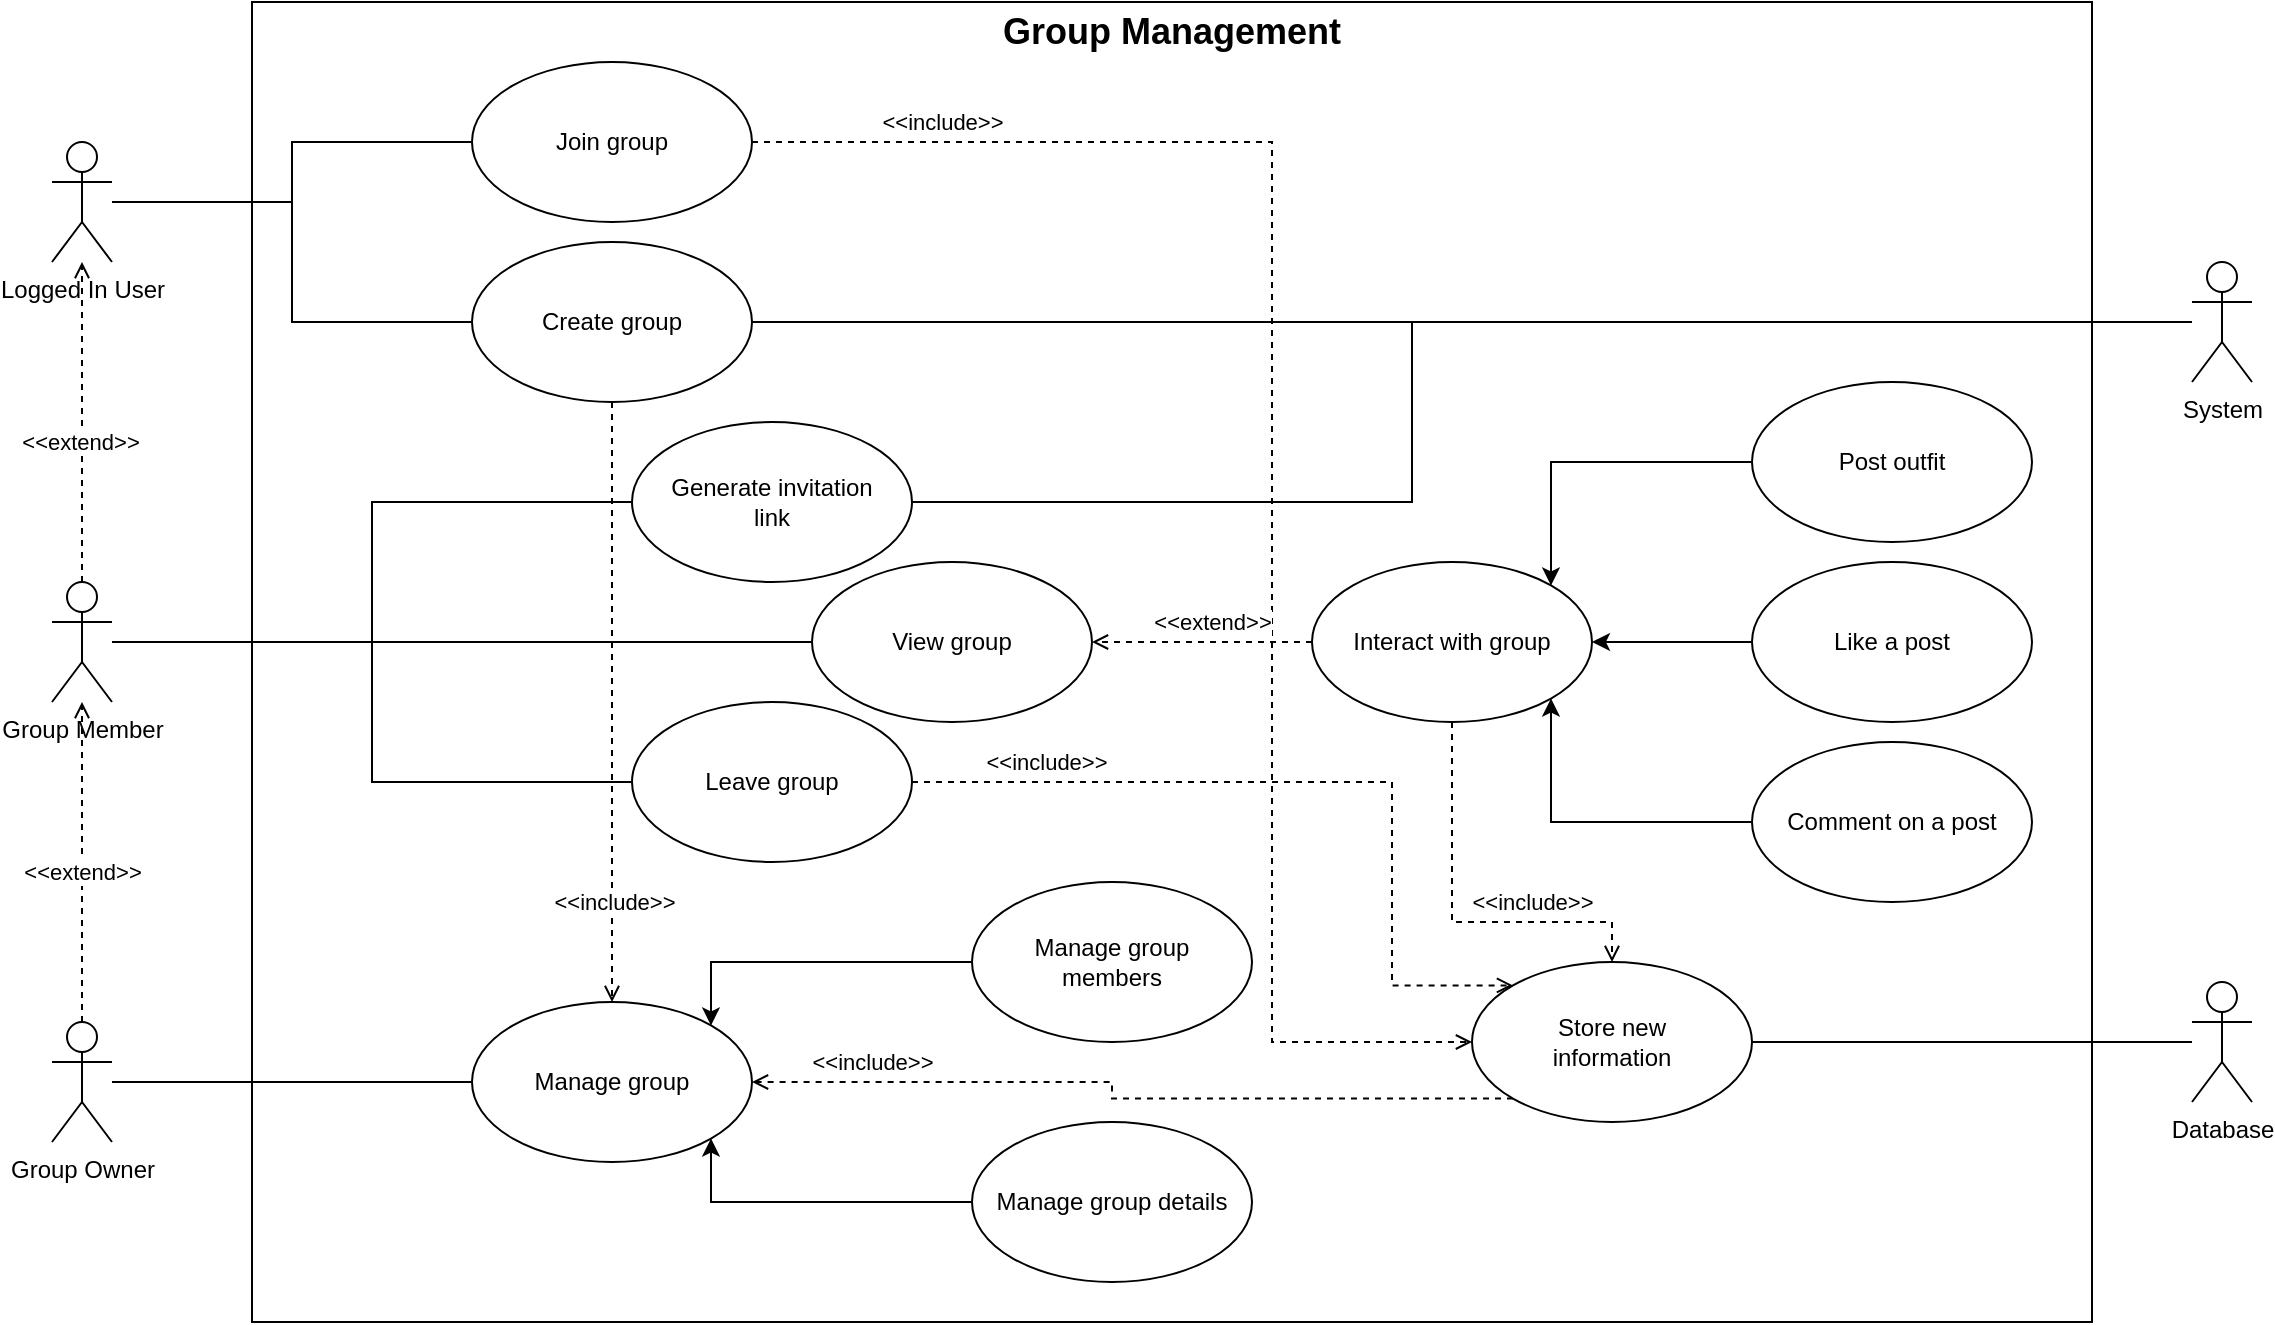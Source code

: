 <mxfile version="24.8.3">
  <diagram name="Page-1" id="pM0YAZhcPk0PvOChf1yF">
    <mxGraphModel dx="1434" dy="753" grid="1" gridSize="10" guides="1" tooltips="1" connect="1" arrows="1" fold="1" page="1" pageScale="1" pageWidth="1169" pageHeight="827" math="0" shadow="0">
      <root>
        <mxCell id="0" />
        <mxCell id="1" parent="0" />
        <mxCell id="Tt-TAS7i6GOdsketkZrf-1" value="" style="rounded=0;whiteSpace=wrap;html=1;" vertex="1" parent="1">
          <mxGeometry x="240" y="100" width="920" height="660" as="geometry" />
        </mxCell>
        <mxCell id="Tt-TAS7i6GOdsketkZrf-36" style="edgeStyle=orthogonalEdgeStyle;rounded=0;orthogonalLoop=1;jettySize=auto;html=1;entryX=0;entryY=0.5;entryDx=0;entryDy=0;endArrow=none;endFill=0;" edge="1" parent="1" source="Tt-TAS7i6GOdsketkZrf-2" target="Tt-TAS7i6GOdsketkZrf-20">
          <mxGeometry relative="1" as="geometry" />
        </mxCell>
        <mxCell id="Tt-TAS7i6GOdsketkZrf-37" style="edgeStyle=orthogonalEdgeStyle;rounded=0;orthogonalLoop=1;jettySize=auto;html=1;endArrow=none;endFill=0;" edge="1" parent="1" source="Tt-TAS7i6GOdsketkZrf-2" target="Tt-TAS7i6GOdsketkZrf-8">
          <mxGeometry relative="1" as="geometry" />
        </mxCell>
        <mxCell id="Tt-TAS7i6GOdsketkZrf-2" value="Logged In User" style="shape=umlActor;verticalLabelPosition=bottom;verticalAlign=top;html=1;outlineConnect=0;" vertex="1" parent="1">
          <mxGeometry x="140" y="170" width="30" height="60" as="geometry" />
        </mxCell>
        <mxCell id="Tt-TAS7i6GOdsketkZrf-63" style="edgeStyle=orthogonalEdgeStyle;rounded=0;orthogonalLoop=1;jettySize=auto;html=1;entryX=1;entryY=0.5;entryDx=0;entryDy=0;endArrow=none;endFill=0;" edge="1" parent="1" source="Tt-TAS7i6GOdsketkZrf-3" target="Tt-TAS7i6GOdsketkZrf-56">
          <mxGeometry relative="1" as="geometry" />
        </mxCell>
        <mxCell id="Tt-TAS7i6GOdsketkZrf-3" value="Database" style="shape=umlActor;verticalLabelPosition=bottom;verticalAlign=top;html=1;outlineConnect=0;" vertex="1" parent="1">
          <mxGeometry x="1210" y="590" width="30" height="60" as="geometry" />
        </mxCell>
        <mxCell id="Tt-TAS7i6GOdsketkZrf-32" style="edgeStyle=orthogonalEdgeStyle;rounded=0;orthogonalLoop=1;jettySize=auto;html=1;dashed=1;endArrow=open;endFill=0;" edge="1" parent="1" source="Tt-TAS7i6GOdsketkZrf-4" target="Tt-TAS7i6GOdsketkZrf-5">
          <mxGeometry relative="1" as="geometry" />
        </mxCell>
        <mxCell id="Tt-TAS7i6GOdsketkZrf-35" value="&amp;lt;&amp;lt;extend&amp;gt;&amp;gt;" style="edgeLabel;html=1;align=center;verticalAlign=middle;resizable=0;points=[];" vertex="1" connectable="0" parent="Tt-TAS7i6GOdsketkZrf-32">
          <mxGeometry x="-0.062" relative="1" as="geometry">
            <mxPoint as="offset" />
          </mxGeometry>
        </mxCell>
        <mxCell id="Tt-TAS7i6GOdsketkZrf-38" style="edgeStyle=orthogonalEdgeStyle;rounded=0;orthogonalLoop=1;jettySize=auto;html=1;entryX=0;entryY=0.5;entryDx=0;entryDy=0;endArrow=none;endFill=0;" edge="1" parent="1" source="Tt-TAS7i6GOdsketkZrf-4" target="Tt-TAS7i6GOdsketkZrf-23">
          <mxGeometry relative="1" as="geometry" />
        </mxCell>
        <mxCell id="Tt-TAS7i6GOdsketkZrf-4" value="Group Owner" style="shape=umlActor;verticalLabelPosition=bottom;verticalAlign=top;html=1;outlineConnect=0;" vertex="1" parent="1">
          <mxGeometry x="140" y="610" width="30" height="60" as="geometry" />
        </mxCell>
        <mxCell id="Tt-TAS7i6GOdsketkZrf-33" style="edgeStyle=orthogonalEdgeStyle;rounded=0;orthogonalLoop=1;jettySize=auto;html=1;dashed=1;endArrow=open;endFill=0;" edge="1" parent="1" source="Tt-TAS7i6GOdsketkZrf-5" target="Tt-TAS7i6GOdsketkZrf-2">
          <mxGeometry relative="1" as="geometry" />
        </mxCell>
        <mxCell id="Tt-TAS7i6GOdsketkZrf-34" value="&amp;lt;&amp;lt;extend&amp;gt;&amp;gt;" style="edgeLabel;html=1;align=center;verticalAlign=middle;resizable=0;points=[];" vertex="1" connectable="0" parent="Tt-TAS7i6GOdsketkZrf-33">
          <mxGeometry x="-0.125" y="1" relative="1" as="geometry">
            <mxPoint as="offset" />
          </mxGeometry>
        </mxCell>
        <mxCell id="Tt-TAS7i6GOdsketkZrf-46" style="edgeStyle=orthogonalEdgeStyle;rounded=0;orthogonalLoop=1;jettySize=auto;html=1;entryX=0;entryY=0.5;entryDx=0;entryDy=0;endArrow=none;endFill=0;" edge="1" parent="1" source="Tt-TAS7i6GOdsketkZrf-5" target="Tt-TAS7i6GOdsketkZrf-26">
          <mxGeometry relative="1" as="geometry" />
        </mxCell>
        <mxCell id="Tt-TAS7i6GOdsketkZrf-47" style="edgeStyle=orthogonalEdgeStyle;rounded=0;orthogonalLoop=1;jettySize=auto;html=1;entryX=0;entryY=0.5;entryDx=0;entryDy=0;endArrow=none;endFill=0;" edge="1" parent="1" source="Tt-TAS7i6GOdsketkZrf-5" target="Tt-TAS7i6GOdsketkZrf-24">
          <mxGeometry relative="1" as="geometry" />
        </mxCell>
        <mxCell id="Tt-TAS7i6GOdsketkZrf-48" style="edgeStyle=orthogonalEdgeStyle;rounded=0;orthogonalLoop=1;jettySize=auto;html=1;entryX=0;entryY=0.5;entryDx=0;entryDy=0;endArrow=none;endFill=0;" edge="1" parent="1" source="Tt-TAS7i6GOdsketkZrf-5" target="Tt-TAS7i6GOdsketkZrf-27">
          <mxGeometry relative="1" as="geometry" />
        </mxCell>
        <mxCell id="Tt-TAS7i6GOdsketkZrf-5" value="Group Member" style="shape=umlActor;verticalLabelPosition=bottom;verticalAlign=top;html=1;outlineConnect=0;" vertex="1" parent="1">
          <mxGeometry x="140" y="390" width="30" height="60" as="geometry" />
        </mxCell>
        <mxCell id="Tt-TAS7i6GOdsketkZrf-58" style="edgeStyle=orthogonalEdgeStyle;rounded=0;orthogonalLoop=1;jettySize=auto;html=1;exitX=0.5;exitY=1;exitDx=0;exitDy=0;entryX=0.5;entryY=0;entryDx=0;entryDy=0;endArrow=open;endFill=0;dashed=1;" edge="1" parent="1" source="Tt-TAS7i6GOdsketkZrf-8" target="Tt-TAS7i6GOdsketkZrf-23">
          <mxGeometry relative="1" as="geometry" />
        </mxCell>
        <mxCell id="Tt-TAS7i6GOdsketkZrf-59" value="&amp;lt;&amp;lt;include&amp;gt;&amp;gt;" style="edgeLabel;html=1;align=center;verticalAlign=middle;resizable=0;points=[];" vertex="1" connectable="0" parent="Tt-TAS7i6GOdsketkZrf-58">
          <mxGeometry x="0.667" y="1" relative="1" as="geometry">
            <mxPoint as="offset" />
          </mxGeometry>
        </mxCell>
        <mxCell id="Tt-TAS7i6GOdsketkZrf-8" value="Create group" style="ellipse;whiteSpace=wrap;html=1;" vertex="1" parent="1">
          <mxGeometry x="350" y="220" width="140" height="80" as="geometry" />
        </mxCell>
        <mxCell id="Tt-TAS7i6GOdsketkZrf-71" style="edgeStyle=orthogonalEdgeStyle;rounded=0;orthogonalLoop=1;jettySize=auto;html=1;exitX=1;exitY=0.5;exitDx=0;exitDy=0;entryX=0;entryY=0.5;entryDx=0;entryDy=0;endArrow=open;endFill=0;dashed=1;" edge="1" parent="1" source="Tt-TAS7i6GOdsketkZrf-20" target="Tt-TAS7i6GOdsketkZrf-56">
          <mxGeometry relative="1" as="geometry">
            <Array as="points">
              <mxPoint x="750" y="170" />
              <mxPoint x="750" y="620" />
            </Array>
          </mxGeometry>
        </mxCell>
        <mxCell id="Tt-TAS7i6GOdsketkZrf-75" value="&amp;lt;&amp;lt;include&amp;gt;&amp;gt;" style="edgeLabel;html=1;align=center;verticalAlign=middle;resizable=0;points=[];" vertex="1" connectable="0" parent="Tt-TAS7i6GOdsketkZrf-71">
          <mxGeometry x="-0.632" relative="1" as="geometry">
            <mxPoint x="-54" y="-10" as="offset" />
          </mxGeometry>
        </mxCell>
        <mxCell id="Tt-TAS7i6GOdsketkZrf-20" value="Join group" style="ellipse;whiteSpace=wrap;html=1;" vertex="1" parent="1">
          <mxGeometry x="350" y="130" width="140" height="80" as="geometry" />
        </mxCell>
        <mxCell id="Tt-TAS7i6GOdsketkZrf-67" style="edgeStyle=orthogonalEdgeStyle;rounded=0;orthogonalLoop=1;jettySize=auto;html=1;exitX=0;exitY=0.5;exitDx=0;exitDy=0;entryX=1;entryY=0;entryDx=0;entryDy=0;" edge="1" parent="1" source="Tt-TAS7i6GOdsketkZrf-21" target="Tt-TAS7i6GOdsketkZrf-23">
          <mxGeometry relative="1" as="geometry">
            <Array as="points">
              <mxPoint x="470" y="580" />
            </Array>
          </mxGeometry>
        </mxCell>
        <mxCell id="Tt-TAS7i6GOdsketkZrf-21" value="&lt;div&gt;Manage group&lt;/div&gt;&lt;div&gt;members&lt;/div&gt;" style="ellipse;whiteSpace=wrap;html=1;" vertex="1" parent="1">
          <mxGeometry x="600" y="540" width="140" height="80" as="geometry" />
        </mxCell>
        <mxCell id="Tt-TAS7i6GOdsketkZrf-66" style="edgeStyle=orthogonalEdgeStyle;rounded=0;orthogonalLoop=1;jettySize=auto;html=1;exitX=0;exitY=0.5;exitDx=0;exitDy=0;entryX=1;entryY=1;entryDx=0;entryDy=0;" edge="1" parent="1" source="Tt-TAS7i6GOdsketkZrf-22" target="Tt-TAS7i6GOdsketkZrf-23">
          <mxGeometry relative="1" as="geometry">
            <Array as="points">
              <mxPoint x="470" y="700" />
            </Array>
          </mxGeometry>
        </mxCell>
        <mxCell id="Tt-TAS7i6GOdsketkZrf-22" value="Manage group details" style="ellipse;whiteSpace=wrap;html=1;" vertex="1" parent="1">
          <mxGeometry x="600" y="660" width="140" height="80" as="geometry" />
        </mxCell>
        <mxCell id="Tt-TAS7i6GOdsketkZrf-23" value="Manage group" style="ellipse;whiteSpace=wrap;html=1;" vertex="1" parent="1">
          <mxGeometry x="350" y="600" width="140" height="80" as="geometry" />
        </mxCell>
        <mxCell id="Tt-TAS7i6GOdsketkZrf-24" value="&lt;div&gt;Generate invitation&lt;/div&gt;&lt;div&gt;link&lt;br&gt;&lt;/div&gt;" style="ellipse;whiteSpace=wrap;html=1;" vertex="1" parent="1">
          <mxGeometry x="430" y="310" width="140" height="80" as="geometry" />
        </mxCell>
        <mxCell id="Tt-TAS7i6GOdsketkZrf-70" style="edgeStyle=orthogonalEdgeStyle;rounded=0;orthogonalLoop=1;jettySize=auto;html=1;exitX=1;exitY=0.5;exitDx=0;exitDy=0;entryX=0;entryY=0;entryDx=0;entryDy=0;endArrow=open;endFill=0;dashed=1;" edge="1" parent="1" source="Tt-TAS7i6GOdsketkZrf-26" target="Tt-TAS7i6GOdsketkZrf-56">
          <mxGeometry relative="1" as="geometry">
            <Array as="points">
              <mxPoint x="810" y="490" />
              <mxPoint x="810" y="592" />
            </Array>
          </mxGeometry>
        </mxCell>
        <mxCell id="Tt-TAS7i6GOdsketkZrf-76" value="&amp;lt;&amp;lt;include&amp;gt;&amp;gt;" style="edgeLabel;html=1;align=center;verticalAlign=middle;resizable=0;points=[];" vertex="1" connectable="0" parent="Tt-TAS7i6GOdsketkZrf-70">
          <mxGeometry x="-0.667" y="3" relative="1" as="geometry">
            <mxPoint y="-7" as="offset" />
          </mxGeometry>
        </mxCell>
        <mxCell id="Tt-TAS7i6GOdsketkZrf-26" value="Leave group" style="ellipse;whiteSpace=wrap;html=1;" vertex="1" parent="1">
          <mxGeometry x="430" y="450" width="140" height="80" as="geometry" />
        </mxCell>
        <mxCell id="Tt-TAS7i6GOdsketkZrf-27" value="View group" style="ellipse;whiteSpace=wrap;html=1;" vertex="1" parent="1">
          <mxGeometry x="520" y="380" width="140" height="80" as="geometry" />
        </mxCell>
        <mxCell id="Tt-TAS7i6GOdsketkZrf-52" style="edgeStyle=orthogonalEdgeStyle;rounded=0;orthogonalLoop=1;jettySize=auto;html=1;entryX=1;entryY=0.5;entryDx=0;entryDy=0;endArrow=open;endFill=0;dashed=1;" edge="1" parent="1" source="Tt-TAS7i6GOdsketkZrf-28" target="Tt-TAS7i6GOdsketkZrf-27">
          <mxGeometry relative="1" as="geometry" />
        </mxCell>
        <mxCell id="Tt-TAS7i6GOdsketkZrf-64" value="&amp;lt;&amp;lt;extend&amp;gt;&amp;gt;" style="edgeLabel;html=1;align=center;verticalAlign=middle;resizable=0;points=[];" vertex="1" connectable="0" parent="Tt-TAS7i6GOdsketkZrf-52">
          <mxGeometry x="-0.08" y="1" relative="1" as="geometry">
            <mxPoint y="-11" as="offset" />
          </mxGeometry>
        </mxCell>
        <mxCell id="Tt-TAS7i6GOdsketkZrf-72" style="edgeStyle=orthogonalEdgeStyle;rounded=0;orthogonalLoop=1;jettySize=auto;html=1;exitX=0.5;exitY=1;exitDx=0;exitDy=0;entryX=0.5;entryY=0;entryDx=0;entryDy=0;dashed=1;endArrow=open;endFill=0;" edge="1" parent="1" source="Tt-TAS7i6GOdsketkZrf-28" target="Tt-TAS7i6GOdsketkZrf-56">
          <mxGeometry relative="1" as="geometry">
            <Array as="points">
              <mxPoint x="840" y="560" />
              <mxPoint x="920" y="560" />
            </Array>
          </mxGeometry>
        </mxCell>
        <mxCell id="Tt-TAS7i6GOdsketkZrf-77" value="&amp;lt;&amp;lt;include&amp;gt;&amp;gt;" style="edgeLabel;html=1;align=center;verticalAlign=middle;resizable=0;points=[];" vertex="1" connectable="0" parent="Tt-TAS7i6GOdsketkZrf-72">
          <mxGeometry x="0.34" relative="1" as="geometry">
            <mxPoint x="6" y="-10" as="offset" />
          </mxGeometry>
        </mxCell>
        <mxCell id="Tt-TAS7i6GOdsketkZrf-28" value="Interact with group" style="ellipse;whiteSpace=wrap;html=1;" vertex="1" parent="1">
          <mxGeometry x="770" y="380" width="140" height="80" as="geometry" />
        </mxCell>
        <mxCell id="Tt-TAS7i6GOdsketkZrf-53" style="edgeStyle=orthogonalEdgeStyle;rounded=0;orthogonalLoop=1;jettySize=auto;html=1;entryX=1;entryY=0;entryDx=0;entryDy=0;" edge="1" parent="1" source="Tt-TAS7i6GOdsketkZrf-29" target="Tt-TAS7i6GOdsketkZrf-28">
          <mxGeometry relative="1" as="geometry" />
        </mxCell>
        <mxCell id="Tt-TAS7i6GOdsketkZrf-29" value="Post outfit" style="ellipse;whiteSpace=wrap;html=1;" vertex="1" parent="1">
          <mxGeometry x="990" y="290" width="140" height="80" as="geometry" />
        </mxCell>
        <mxCell id="Tt-TAS7i6GOdsketkZrf-54" style="edgeStyle=orthogonalEdgeStyle;rounded=0;orthogonalLoop=1;jettySize=auto;html=1;exitX=0;exitY=0.5;exitDx=0;exitDy=0;entryX=1;entryY=0.5;entryDx=0;entryDy=0;" edge="1" parent="1" source="Tt-TAS7i6GOdsketkZrf-31" target="Tt-TAS7i6GOdsketkZrf-28">
          <mxGeometry relative="1" as="geometry" />
        </mxCell>
        <mxCell id="Tt-TAS7i6GOdsketkZrf-31" value="Like a post" style="ellipse;whiteSpace=wrap;html=1;" vertex="1" parent="1">
          <mxGeometry x="990" y="380" width="140" height="80" as="geometry" />
        </mxCell>
        <mxCell id="Tt-TAS7i6GOdsketkZrf-55" style="edgeStyle=orthogonalEdgeStyle;rounded=0;orthogonalLoop=1;jettySize=auto;html=1;exitX=0;exitY=0.5;exitDx=0;exitDy=0;entryX=1;entryY=1;entryDx=0;entryDy=0;" edge="1" parent="1" source="Tt-TAS7i6GOdsketkZrf-51" target="Tt-TAS7i6GOdsketkZrf-28">
          <mxGeometry relative="1" as="geometry" />
        </mxCell>
        <mxCell id="Tt-TAS7i6GOdsketkZrf-51" value="Comment on a post" style="ellipse;whiteSpace=wrap;html=1;" vertex="1" parent="1">
          <mxGeometry x="990" y="470" width="140" height="80" as="geometry" />
        </mxCell>
        <mxCell id="Tt-TAS7i6GOdsketkZrf-73" style="edgeStyle=orthogonalEdgeStyle;rounded=0;orthogonalLoop=1;jettySize=auto;html=1;exitX=0;exitY=1;exitDx=0;exitDy=0;entryX=1;entryY=0.5;entryDx=0;entryDy=0;endArrow=open;endFill=0;dashed=1;" edge="1" parent="1" source="Tt-TAS7i6GOdsketkZrf-56" target="Tt-TAS7i6GOdsketkZrf-23">
          <mxGeometry relative="1" as="geometry" />
        </mxCell>
        <mxCell id="Tt-TAS7i6GOdsketkZrf-74" value="&amp;lt;&amp;lt;include&amp;gt;&amp;gt;" style="edgeLabel;html=1;align=center;verticalAlign=middle;resizable=0;points=[];" vertex="1" connectable="0" parent="Tt-TAS7i6GOdsketkZrf-73">
          <mxGeometry x="0.676" y="-1" relative="1" as="geometry">
            <mxPoint x="-3" y="-9" as="offset" />
          </mxGeometry>
        </mxCell>
        <mxCell id="Tt-TAS7i6GOdsketkZrf-56" value="&lt;div&gt;Store new&lt;/div&gt;&lt;div&gt;information&lt;/div&gt;" style="ellipse;whiteSpace=wrap;html=1;" vertex="1" parent="1">
          <mxGeometry x="850" y="580" width="140" height="80" as="geometry" />
        </mxCell>
        <mxCell id="Tt-TAS7i6GOdsketkZrf-65" value="&lt;b&gt;&lt;font style=&quot;font-size: 18px;&quot;&gt;Group Management&lt;/font&gt;&lt;/b&gt;" style="text;html=1;align=center;verticalAlign=middle;whiteSpace=wrap;rounded=0;" vertex="1" parent="1">
          <mxGeometry x="595" y="100" width="210" height="30" as="geometry" />
        </mxCell>
        <mxCell id="Tt-TAS7i6GOdsketkZrf-81" style="edgeStyle=orthogonalEdgeStyle;rounded=0;orthogonalLoop=1;jettySize=auto;html=1;entryX=1;entryY=0.5;entryDx=0;entryDy=0;endArrow=none;endFill=0;" edge="1" parent="1" source="Tt-TAS7i6GOdsketkZrf-78" target="Tt-TAS7i6GOdsketkZrf-8">
          <mxGeometry relative="1" as="geometry" />
        </mxCell>
        <mxCell id="Tt-TAS7i6GOdsketkZrf-82" style="edgeStyle=orthogonalEdgeStyle;rounded=0;orthogonalLoop=1;jettySize=auto;html=1;entryX=1;entryY=0.5;entryDx=0;entryDy=0;endArrow=none;endFill=0;" edge="1" parent="1" source="Tt-TAS7i6GOdsketkZrf-78" target="Tt-TAS7i6GOdsketkZrf-24">
          <mxGeometry relative="1" as="geometry">
            <Array as="points">
              <mxPoint x="820" y="260" />
              <mxPoint x="820" y="350" />
            </Array>
          </mxGeometry>
        </mxCell>
        <mxCell id="Tt-TAS7i6GOdsketkZrf-78" value="System" style="shape=umlActor;verticalLabelPosition=bottom;verticalAlign=top;html=1;outlineConnect=0;" vertex="1" parent="1">
          <mxGeometry x="1210" y="230" width="30" height="60" as="geometry" />
        </mxCell>
      </root>
    </mxGraphModel>
  </diagram>
</mxfile>
